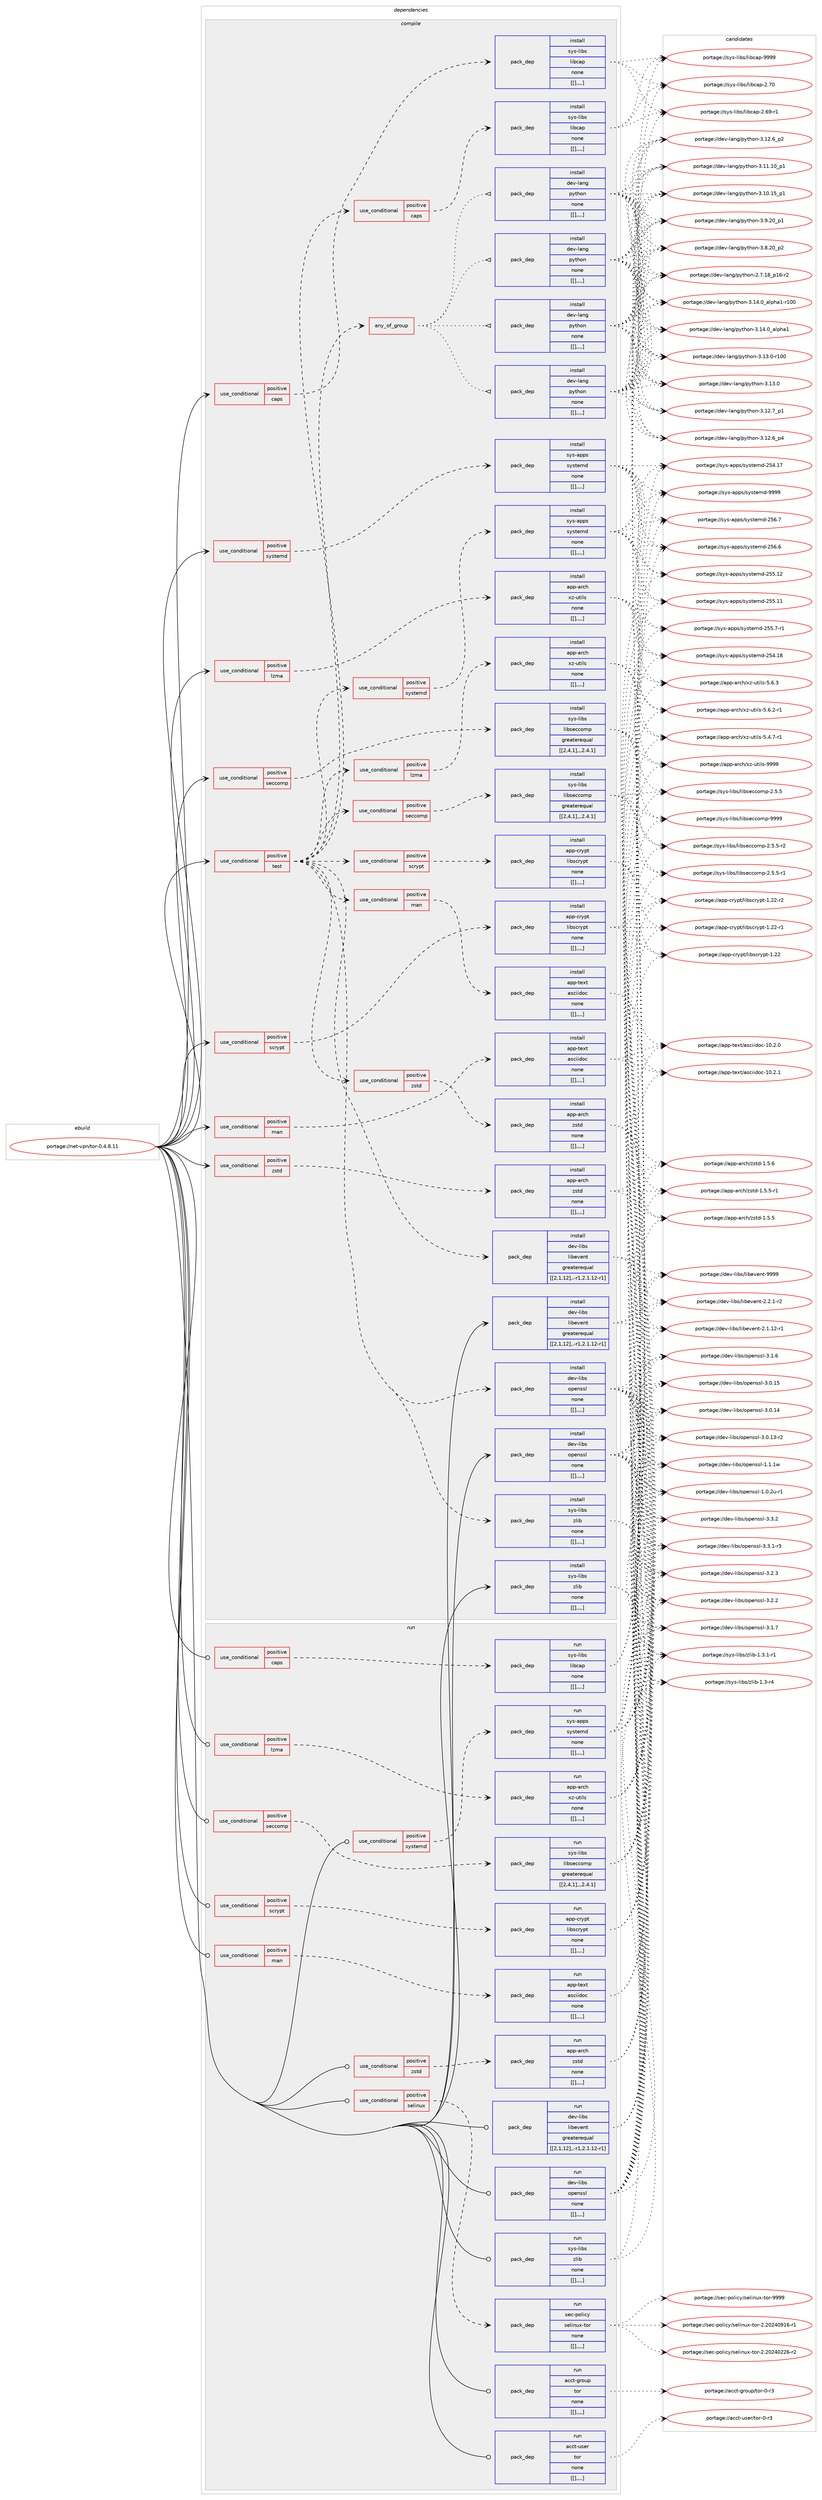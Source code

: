 digraph prolog {

# *************
# Graph options
# *************

newrank=true;
concentrate=true;
compound=true;
graph [rankdir=LR,fontname=Helvetica,fontsize=10,ranksep=1.5];#, ranksep=2.5, nodesep=0.2];
edge  [arrowhead=vee];
node  [fontname=Helvetica,fontsize=10];

# **********
# The ebuild
# **********

subgraph cluster_leftcol {
color=gray;
label=<<i>ebuild</i>>;
id [label="portage://net-vpn/tor-0.4.8.11", color=red, width=4, href="../net-vpn/tor-0.4.8.11.svg"];
}

# ****************
# The dependencies
# ****************

subgraph cluster_midcol {
color=gray;
label=<<i>dependencies</i>>;
subgraph cluster_compile {
fillcolor="#eeeeee";
style=filled;
label=<<i>compile</i>>;
subgraph cond108622 {
dependency409938 [label=<<TABLE BORDER="0" CELLBORDER="1" CELLSPACING="0" CELLPADDING="4"><TR><TD ROWSPAN="3" CELLPADDING="10">use_conditional</TD></TR><TR><TD>positive</TD></TR><TR><TD>caps</TD></TR></TABLE>>, shape=none, color=red];
subgraph pack298256 {
dependency410026 [label=<<TABLE BORDER="0" CELLBORDER="1" CELLSPACING="0" CELLPADDING="4" WIDTH="220"><TR><TD ROWSPAN="6" CELLPADDING="30">pack_dep</TD></TR><TR><TD WIDTH="110">install</TD></TR><TR><TD>sys-libs</TD></TR><TR><TD>libcap</TD></TR><TR><TD>none</TD></TR><TR><TD>[[],,,,]</TD></TR></TABLE>>, shape=none, color=blue];
}
dependency409938:e -> dependency410026:w [weight=20,style="dashed",arrowhead="vee"];
}
id:e -> dependency409938:w [weight=20,style="solid",arrowhead="vee"];
subgraph cond108678 {
dependency410047 [label=<<TABLE BORDER="0" CELLBORDER="1" CELLSPACING="0" CELLPADDING="4"><TR><TD ROWSPAN="3" CELLPADDING="10">use_conditional</TD></TR><TR><TD>positive</TD></TR><TR><TD>lzma</TD></TR></TABLE>>, shape=none, color=red];
subgraph pack298317 {
dependency410116 [label=<<TABLE BORDER="0" CELLBORDER="1" CELLSPACING="0" CELLPADDING="4" WIDTH="220"><TR><TD ROWSPAN="6" CELLPADDING="30">pack_dep</TD></TR><TR><TD WIDTH="110">install</TD></TR><TR><TD>app-arch</TD></TR><TR><TD>xz-utils</TD></TR><TR><TD>none</TD></TR><TR><TD>[[],,,,]</TD></TR></TABLE>>, shape=none, color=blue];
}
dependency410047:e -> dependency410116:w [weight=20,style="dashed",arrowhead="vee"];
}
id:e -> dependency410047:w [weight=20,style="solid",arrowhead="vee"];
subgraph cond108709 {
dependency410125 [label=<<TABLE BORDER="0" CELLBORDER="1" CELLSPACING="0" CELLPADDING="4"><TR><TD ROWSPAN="3" CELLPADDING="10">use_conditional</TD></TR><TR><TD>positive</TD></TR><TR><TD>man</TD></TR></TABLE>>, shape=none, color=red];
subgraph pack298352 {
dependency410143 [label=<<TABLE BORDER="0" CELLBORDER="1" CELLSPACING="0" CELLPADDING="4" WIDTH="220"><TR><TD ROWSPAN="6" CELLPADDING="30">pack_dep</TD></TR><TR><TD WIDTH="110">install</TD></TR><TR><TD>app-text</TD></TR><TR><TD>asciidoc</TD></TR><TR><TD>none</TD></TR><TR><TD>[[],,,,]</TD></TR></TABLE>>, shape=none, color=blue];
}
dependency410125:e -> dependency410143:w [weight=20,style="dashed",arrowhead="vee"];
}
id:e -> dependency410125:w [weight=20,style="solid",arrowhead="vee"];
subgraph cond108736 {
dependency410275 [label=<<TABLE BORDER="0" CELLBORDER="1" CELLSPACING="0" CELLPADDING="4"><TR><TD ROWSPAN="3" CELLPADDING="10">use_conditional</TD></TR><TR><TD>positive</TD></TR><TR><TD>scrypt</TD></TR></TABLE>>, shape=none, color=red];
subgraph pack298444 {
dependency410299 [label=<<TABLE BORDER="0" CELLBORDER="1" CELLSPACING="0" CELLPADDING="4" WIDTH="220"><TR><TD ROWSPAN="6" CELLPADDING="30">pack_dep</TD></TR><TR><TD WIDTH="110">install</TD></TR><TR><TD>app-crypt</TD></TR><TR><TD>libscrypt</TD></TR><TR><TD>none</TD></TR><TR><TD>[[],,,,]</TD></TR></TABLE>>, shape=none, color=blue];
}
dependency410275:e -> dependency410299:w [weight=20,style="dashed",arrowhead="vee"];
}
id:e -> dependency410275:w [weight=20,style="solid",arrowhead="vee"];
subgraph cond108774 {
dependency410327 [label=<<TABLE BORDER="0" CELLBORDER="1" CELLSPACING="0" CELLPADDING="4"><TR><TD ROWSPAN="3" CELLPADDING="10">use_conditional</TD></TR><TR><TD>positive</TD></TR><TR><TD>seccomp</TD></TR></TABLE>>, shape=none, color=red];
subgraph pack298493 {
dependency410412 [label=<<TABLE BORDER="0" CELLBORDER="1" CELLSPACING="0" CELLPADDING="4" WIDTH="220"><TR><TD ROWSPAN="6" CELLPADDING="30">pack_dep</TD></TR><TR><TD WIDTH="110">install</TD></TR><TR><TD>sys-libs</TD></TR><TR><TD>libseccomp</TD></TR><TR><TD>greaterequal</TD></TR><TR><TD>[[2,4,1],,,2.4.1]</TD></TR></TABLE>>, shape=none, color=blue];
}
dependency410327:e -> dependency410412:w [weight=20,style="dashed",arrowhead="vee"];
}
id:e -> dependency410327:w [weight=20,style="solid",arrowhead="vee"];
subgraph cond108818 {
dependency410436 [label=<<TABLE BORDER="0" CELLBORDER="1" CELLSPACING="0" CELLPADDING="4"><TR><TD ROWSPAN="3" CELLPADDING="10">use_conditional</TD></TR><TR><TD>positive</TD></TR><TR><TD>systemd</TD></TR></TABLE>>, shape=none, color=red];
subgraph pack298555 {
dependency410472 [label=<<TABLE BORDER="0" CELLBORDER="1" CELLSPACING="0" CELLPADDING="4" WIDTH="220"><TR><TD ROWSPAN="6" CELLPADDING="30">pack_dep</TD></TR><TR><TD WIDTH="110">install</TD></TR><TR><TD>sys-apps</TD></TR><TR><TD>systemd</TD></TR><TR><TD>none</TD></TR><TR><TD>[[],,,,]</TD></TR></TABLE>>, shape=none, color=blue];
}
dependency410436:e -> dependency410472:w [weight=20,style="dashed",arrowhead="vee"];
}
id:e -> dependency410436:w [weight=20,style="solid",arrowhead="vee"];
subgraph cond108861 {
dependency410586 [label=<<TABLE BORDER="0" CELLBORDER="1" CELLSPACING="0" CELLPADDING="4"><TR><TD ROWSPAN="3" CELLPADDING="10">use_conditional</TD></TR><TR><TD>positive</TD></TR><TR><TD>test</TD></TR></TABLE>>, shape=none, color=red];
subgraph pack298693 {
dependency410679 [label=<<TABLE BORDER="0" CELLBORDER="1" CELLSPACING="0" CELLPADDING="4" WIDTH="220"><TR><TD ROWSPAN="6" CELLPADDING="30">pack_dep</TD></TR><TR><TD WIDTH="110">install</TD></TR><TR><TD>dev-libs</TD></TR><TR><TD>libevent</TD></TR><TR><TD>greaterequal</TD></TR><TR><TD>[[2,1,12],,-r1,2.1.12-r1]</TD></TR></TABLE>>, shape=none, color=blue];
}
dependency410586:e -> dependency410679:w [weight=20,style="dashed",arrowhead="vee"];
subgraph pack298718 {
dependency410704 [label=<<TABLE BORDER="0" CELLBORDER="1" CELLSPACING="0" CELLPADDING="4" WIDTH="220"><TR><TD ROWSPAN="6" CELLPADDING="30">pack_dep</TD></TR><TR><TD WIDTH="110">install</TD></TR><TR><TD>dev-libs</TD></TR><TR><TD>openssl</TD></TR><TR><TD>none</TD></TR><TR><TD>[[],,,,]</TD></TR></TABLE>>, shape=none, color=blue];
}
dependency410586:e -> dependency410704:w [weight=20,style="dashed",arrowhead="vee"];
subgraph pack298734 {
dependency410739 [label=<<TABLE BORDER="0" CELLBORDER="1" CELLSPACING="0" CELLPADDING="4" WIDTH="220"><TR><TD ROWSPAN="6" CELLPADDING="30">pack_dep</TD></TR><TR><TD WIDTH="110">install</TD></TR><TR><TD>sys-libs</TD></TR><TR><TD>zlib</TD></TR><TR><TD>none</TD></TR><TR><TD>[[],,,,]</TD></TR></TABLE>>, shape=none, color=blue];
}
dependency410586:e -> dependency410739:w [weight=20,style="dashed",arrowhead="vee"];
subgraph cond108926 {
dependency410741 [label=<<TABLE BORDER="0" CELLBORDER="1" CELLSPACING="0" CELLPADDING="4"><TR><TD ROWSPAN="3" CELLPADDING="10">use_conditional</TD></TR><TR><TD>positive</TD></TR><TR><TD>caps</TD></TR></TABLE>>, shape=none, color=red];
subgraph pack298774 {
dependency410783 [label=<<TABLE BORDER="0" CELLBORDER="1" CELLSPACING="0" CELLPADDING="4" WIDTH="220"><TR><TD ROWSPAN="6" CELLPADDING="30">pack_dep</TD></TR><TR><TD WIDTH="110">install</TD></TR><TR><TD>sys-libs</TD></TR><TR><TD>libcap</TD></TR><TR><TD>none</TD></TR><TR><TD>[[],,,,]</TD></TR></TABLE>>, shape=none, color=blue];
}
dependency410741:e -> dependency410783:w [weight=20,style="dashed",arrowhead="vee"];
}
dependency410586:e -> dependency410741:w [weight=20,style="dashed",arrowhead="vee"];
subgraph cond108948 {
dependency410820 [label=<<TABLE BORDER="0" CELLBORDER="1" CELLSPACING="0" CELLPADDING="4"><TR><TD ROWSPAN="3" CELLPADDING="10">use_conditional</TD></TR><TR><TD>positive</TD></TR><TR><TD>man</TD></TR></TABLE>>, shape=none, color=red];
subgraph pack298804 {
dependency410837 [label=<<TABLE BORDER="0" CELLBORDER="1" CELLSPACING="0" CELLPADDING="4" WIDTH="220"><TR><TD ROWSPAN="6" CELLPADDING="30">pack_dep</TD></TR><TR><TD WIDTH="110">install</TD></TR><TR><TD>app-text</TD></TR><TR><TD>asciidoc</TD></TR><TR><TD>none</TD></TR><TR><TD>[[],,,,]</TD></TR></TABLE>>, shape=none, color=blue];
}
dependency410820:e -> dependency410837:w [weight=20,style="dashed",arrowhead="vee"];
}
dependency410586:e -> dependency410820:w [weight=20,style="dashed",arrowhead="vee"];
subgraph cond108971 {
dependency410901 [label=<<TABLE BORDER="0" CELLBORDER="1" CELLSPACING="0" CELLPADDING="4"><TR><TD ROWSPAN="3" CELLPADDING="10">use_conditional</TD></TR><TR><TD>positive</TD></TR><TR><TD>lzma</TD></TR></TABLE>>, shape=none, color=red];
subgraph pack298879 {
dependency410935 [label=<<TABLE BORDER="0" CELLBORDER="1" CELLSPACING="0" CELLPADDING="4" WIDTH="220"><TR><TD ROWSPAN="6" CELLPADDING="30">pack_dep</TD></TR><TR><TD WIDTH="110">install</TD></TR><TR><TD>app-arch</TD></TR><TR><TD>xz-utils</TD></TR><TR><TD>none</TD></TR><TR><TD>[[],,,,]</TD></TR></TABLE>>, shape=none, color=blue];
}
dependency410901:e -> dependency410935:w [weight=20,style="dashed",arrowhead="vee"];
}
dependency410586:e -> dependency410901:w [weight=20,style="dashed",arrowhead="vee"];
subgraph cond108985 {
dependency410958 [label=<<TABLE BORDER="0" CELLBORDER="1" CELLSPACING="0" CELLPADDING="4"><TR><TD ROWSPAN="3" CELLPADDING="10">use_conditional</TD></TR><TR><TD>positive</TD></TR><TR><TD>scrypt</TD></TR></TABLE>>, shape=none, color=red];
subgraph pack298914 {
dependency411020 [label=<<TABLE BORDER="0" CELLBORDER="1" CELLSPACING="0" CELLPADDING="4" WIDTH="220"><TR><TD ROWSPAN="6" CELLPADDING="30">pack_dep</TD></TR><TR><TD WIDTH="110">install</TD></TR><TR><TD>app-crypt</TD></TR><TR><TD>libscrypt</TD></TR><TR><TD>none</TD></TR><TR><TD>[[],,,,]</TD></TR></TABLE>>, shape=none, color=blue];
}
dependency410958:e -> dependency411020:w [weight=20,style="dashed",arrowhead="vee"];
}
dependency410586:e -> dependency410958:w [weight=20,style="dashed",arrowhead="vee"];
subgraph cond109014 {
dependency411085 [label=<<TABLE BORDER="0" CELLBORDER="1" CELLSPACING="0" CELLPADDING="4"><TR><TD ROWSPAN="3" CELLPADDING="10">use_conditional</TD></TR><TR><TD>positive</TD></TR><TR><TD>seccomp</TD></TR></TABLE>>, shape=none, color=red];
subgraph pack298986 {
dependency411128 [label=<<TABLE BORDER="0" CELLBORDER="1" CELLSPACING="0" CELLPADDING="4" WIDTH="220"><TR><TD ROWSPAN="6" CELLPADDING="30">pack_dep</TD></TR><TR><TD WIDTH="110">install</TD></TR><TR><TD>sys-libs</TD></TR><TR><TD>libseccomp</TD></TR><TR><TD>greaterequal</TD></TR><TR><TD>[[2,4,1],,,2.4.1]</TD></TR></TABLE>>, shape=none, color=blue];
}
dependency411085:e -> dependency411128:w [weight=20,style="dashed",arrowhead="vee"];
}
dependency410586:e -> dependency411085:w [weight=20,style="dashed",arrowhead="vee"];
subgraph cond109041 {
dependency411148 [label=<<TABLE BORDER="0" CELLBORDER="1" CELLSPACING="0" CELLPADDING="4"><TR><TD ROWSPAN="3" CELLPADDING="10">use_conditional</TD></TR><TR><TD>positive</TD></TR><TR><TD>systemd</TD></TR></TABLE>>, shape=none, color=red];
subgraph pack299065 {
dependency411256 [label=<<TABLE BORDER="0" CELLBORDER="1" CELLSPACING="0" CELLPADDING="4" WIDTH="220"><TR><TD ROWSPAN="6" CELLPADDING="30">pack_dep</TD></TR><TR><TD WIDTH="110">install</TD></TR><TR><TD>sys-apps</TD></TR><TR><TD>systemd</TD></TR><TR><TD>none</TD></TR><TR><TD>[[],,,,]</TD></TR></TABLE>>, shape=none, color=blue];
}
dependency411148:e -> dependency411256:w [weight=20,style="dashed",arrowhead="vee"];
}
dependency410586:e -> dependency411148:w [weight=20,style="dashed",arrowhead="vee"];
subgraph cond109095 {
dependency411273 [label=<<TABLE BORDER="0" CELLBORDER="1" CELLSPACING="0" CELLPADDING="4"><TR><TD ROWSPAN="3" CELLPADDING="10">use_conditional</TD></TR><TR><TD>positive</TD></TR><TR><TD>zstd</TD></TR></TABLE>>, shape=none, color=red];
subgraph pack299121 {
dependency411323 [label=<<TABLE BORDER="0" CELLBORDER="1" CELLSPACING="0" CELLPADDING="4" WIDTH="220"><TR><TD ROWSPAN="6" CELLPADDING="30">pack_dep</TD></TR><TR><TD WIDTH="110">install</TD></TR><TR><TD>app-arch</TD></TR><TR><TD>zstd</TD></TR><TR><TD>none</TD></TR><TR><TD>[[],,,,]</TD></TR></TABLE>>, shape=none, color=blue];
}
dependency411273:e -> dependency411323:w [weight=20,style="dashed",arrowhead="vee"];
}
dependency410586:e -> dependency411273:w [weight=20,style="dashed",arrowhead="vee"];
subgraph any2891 {
dependency411345 [label=<<TABLE BORDER="0" CELLBORDER="1" CELLSPACING="0" CELLPADDING="4"><TR><TD CELLPADDING="10">any_of_group</TD></TR></TABLE>>, shape=none, color=red];subgraph pack299178 {
dependency411371 [label=<<TABLE BORDER="0" CELLBORDER="1" CELLSPACING="0" CELLPADDING="4" WIDTH="220"><TR><TD ROWSPAN="6" CELLPADDING="30">pack_dep</TD></TR><TR><TD WIDTH="110">install</TD></TR><TR><TD>dev-lang</TD></TR><TR><TD>python</TD></TR><TR><TD>none</TD></TR><TR><TD>[[],,,,]</TD></TR></TABLE>>, shape=none, color=blue];
}
dependency411345:e -> dependency411371:w [weight=20,style="dotted",arrowhead="oinv"];
subgraph pack299194 {
dependency411391 [label=<<TABLE BORDER="0" CELLBORDER="1" CELLSPACING="0" CELLPADDING="4" WIDTH="220"><TR><TD ROWSPAN="6" CELLPADDING="30">pack_dep</TD></TR><TR><TD WIDTH="110">install</TD></TR><TR><TD>dev-lang</TD></TR><TR><TD>python</TD></TR><TR><TD>none</TD></TR><TR><TD>[[],,,,]</TD></TR></TABLE>>, shape=none, color=blue];
}
dependency411345:e -> dependency411391:w [weight=20,style="dotted",arrowhead="oinv"];
subgraph pack299196 {
dependency411395 [label=<<TABLE BORDER="0" CELLBORDER="1" CELLSPACING="0" CELLPADDING="4" WIDTH="220"><TR><TD ROWSPAN="6" CELLPADDING="30">pack_dep</TD></TR><TR><TD WIDTH="110">install</TD></TR><TR><TD>dev-lang</TD></TR><TR><TD>python</TD></TR><TR><TD>none</TD></TR><TR><TD>[[],,,,]</TD></TR></TABLE>>, shape=none, color=blue];
}
dependency411345:e -> dependency411395:w [weight=20,style="dotted",arrowhead="oinv"];
subgraph pack299199 {
dependency411400 [label=<<TABLE BORDER="0" CELLBORDER="1" CELLSPACING="0" CELLPADDING="4" WIDTH="220"><TR><TD ROWSPAN="6" CELLPADDING="30">pack_dep</TD></TR><TR><TD WIDTH="110">install</TD></TR><TR><TD>dev-lang</TD></TR><TR><TD>python</TD></TR><TR><TD>none</TD></TR><TR><TD>[[],,,,]</TD></TR></TABLE>>, shape=none, color=blue];
}
dependency411345:e -> dependency411400:w [weight=20,style="dotted",arrowhead="oinv"];
}
dependency410586:e -> dependency411345:w [weight=20,style="dashed",arrowhead="vee"];
}
id:e -> dependency410586:w [weight=20,style="solid",arrowhead="vee"];
subgraph cond109134 {
dependency411472 [label=<<TABLE BORDER="0" CELLBORDER="1" CELLSPACING="0" CELLPADDING="4"><TR><TD ROWSPAN="3" CELLPADDING="10">use_conditional</TD></TR><TR><TD>positive</TD></TR><TR><TD>zstd</TD></TR></TABLE>>, shape=none, color=red];
subgraph pack299246 {
dependency411475 [label=<<TABLE BORDER="0" CELLBORDER="1" CELLSPACING="0" CELLPADDING="4" WIDTH="220"><TR><TD ROWSPAN="6" CELLPADDING="30">pack_dep</TD></TR><TR><TD WIDTH="110">install</TD></TR><TR><TD>app-arch</TD></TR><TR><TD>zstd</TD></TR><TR><TD>none</TD></TR><TR><TD>[[],,,,]</TD></TR></TABLE>>, shape=none, color=blue];
}
dependency411472:e -> dependency411475:w [weight=20,style="dashed",arrowhead="vee"];
}
id:e -> dependency411472:w [weight=20,style="solid",arrowhead="vee"];
subgraph pack299248 {
dependency411494 [label=<<TABLE BORDER="0" CELLBORDER="1" CELLSPACING="0" CELLPADDING="4" WIDTH="220"><TR><TD ROWSPAN="6" CELLPADDING="30">pack_dep</TD></TR><TR><TD WIDTH="110">install</TD></TR><TR><TD>dev-libs</TD></TR><TR><TD>libevent</TD></TR><TR><TD>greaterequal</TD></TR><TR><TD>[[2,1,12],,-r1,2.1.12-r1]</TD></TR></TABLE>>, shape=none, color=blue];
}
id:e -> dependency411494:w [weight=20,style="solid",arrowhead="vee"];
subgraph pack299270 {
dependency411516 [label=<<TABLE BORDER="0" CELLBORDER="1" CELLSPACING="0" CELLPADDING="4" WIDTH="220"><TR><TD ROWSPAN="6" CELLPADDING="30">pack_dep</TD></TR><TR><TD WIDTH="110">install</TD></TR><TR><TD>dev-libs</TD></TR><TR><TD>openssl</TD></TR><TR><TD>none</TD></TR><TR><TD>[[],,,,]</TD></TR></TABLE>>, shape=none, color=blue];
}
id:e -> dependency411516:w [weight=20,style="solid",arrowhead="vee"];
subgraph pack299301 {
dependency411599 [label=<<TABLE BORDER="0" CELLBORDER="1" CELLSPACING="0" CELLPADDING="4" WIDTH="220"><TR><TD ROWSPAN="6" CELLPADDING="30">pack_dep</TD></TR><TR><TD WIDTH="110">install</TD></TR><TR><TD>sys-libs</TD></TR><TR><TD>zlib</TD></TR><TR><TD>none</TD></TR><TR><TD>[[],,,,]</TD></TR></TABLE>>, shape=none, color=blue];
}
id:e -> dependency411599:w [weight=20,style="solid",arrowhead="vee"];
}
subgraph cluster_compileandrun {
fillcolor="#eeeeee";
style=filled;
label=<<i>compile and run</i>>;
}
subgraph cluster_run {
fillcolor="#eeeeee";
style=filled;
label=<<i>run</i>>;
subgraph cond109208 {
dependency411653 [label=<<TABLE BORDER="0" CELLBORDER="1" CELLSPACING="0" CELLPADDING="4"><TR><TD ROWSPAN="3" CELLPADDING="10">use_conditional</TD></TR><TR><TD>positive</TD></TR><TR><TD>caps</TD></TR></TABLE>>, shape=none, color=red];
subgraph pack299367 {
dependency411675 [label=<<TABLE BORDER="0" CELLBORDER="1" CELLSPACING="0" CELLPADDING="4" WIDTH="220"><TR><TD ROWSPAN="6" CELLPADDING="30">pack_dep</TD></TR><TR><TD WIDTH="110">run</TD></TR><TR><TD>sys-libs</TD></TR><TR><TD>libcap</TD></TR><TR><TD>none</TD></TR><TR><TD>[[],,,,]</TD></TR></TABLE>>, shape=none, color=blue];
}
dependency411653:e -> dependency411675:w [weight=20,style="dashed",arrowhead="vee"];
}
id:e -> dependency411653:w [weight=20,style="solid",arrowhead="odot"];
subgraph cond109216 {
dependency411679 [label=<<TABLE BORDER="0" CELLBORDER="1" CELLSPACING="0" CELLPADDING="4"><TR><TD ROWSPAN="3" CELLPADDING="10">use_conditional</TD></TR><TR><TD>positive</TD></TR><TR><TD>lzma</TD></TR></TABLE>>, shape=none, color=red];
subgraph pack299381 {
dependency411713 [label=<<TABLE BORDER="0" CELLBORDER="1" CELLSPACING="0" CELLPADDING="4" WIDTH="220"><TR><TD ROWSPAN="6" CELLPADDING="30">pack_dep</TD></TR><TR><TD WIDTH="110">run</TD></TR><TR><TD>app-arch</TD></TR><TR><TD>xz-utils</TD></TR><TR><TD>none</TD></TR><TR><TD>[[],,,,]</TD></TR></TABLE>>, shape=none, color=blue];
}
dependency411679:e -> dependency411713:w [weight=20,style="dashed",arrowhead="vee"];
}
id:e -> dependency411679:w [weight=20,style="solid",arrowhead="odot"];
subgraph cond109226 {
dependency411719 [label=<<TABLE BORDER="0" CELLBORDER="1" CELLSPACING="0" CELLPADDING="4"><TR><TD ROWSPAN="3" CELLPADDING="10">use_conditional</TD></TR><TR><TD>positive</TD></TR><TR><TD>man</TD></TR></TABLE>>, shape=none, color=red];
subgraph pack299406 {
dependency411722 [label=<<TABLE BORDER="0" CELLBORDER="1" CELLSPACING="0" CELLPADDING="4" WIDTH="220"><TR><TD ROWSPAN="6" CELLPADDING="30">pack_dep</TD></TR><TR><TD WIDTH="110">run</TD></TR><TR><TD>app-text</TD></TR><TR><TD>asciidoc</TD></TR><TR><TD>none</TD></TR><TR><TD>[[],,,,]</TD></TR></TABLE>>, shape=none, color=blue];
}
dependency411719:e -> dependency411722:w [weight=20,style="dashed",arrowhead="vee"];
}
id:e -> dependency411719:w [weight=20,style="solid",arrowhead="odot"];
subgraph cond109239 {
dependency411763 [label=<<TABLE BORDER="0" CELLBORDER="1" CELLSPACING="0" CELLPADDING="4"><TR><TD ROWSPAN="3" CELLPADDING="10">use_conditional</TD></TR><TR><TD>positive</TD></TR><TR><TD>scrypt</TD></TR></TABLE>>, shape=none, color=red];
subgraph pack299454 {
dependency411791 [label=<<TABLE BORDER="0" CELLBORDER="1" CELLSPACING="0" CELLPADDING="4" WIDTH="220"><TR><TD ROWSPAN="6" CELLPADDING="30">pack_dep</TD></TR><TR><TD WIDTH="110">run</TD></TR><TR><TD>app-crypt</TD></TR><TR><TD>libscrypt</TD></TR><TR><TD>none</TD></TR><TR><TD>[[],,,,]</TD></TR></TABLE>>, shape=none, color=blue];
}
dependency411763:e -> dependency411791:w [weight=20,style="dashed",arrowhead="vee"];
}
id:e -> dependency411763:w [weight=20,style="solid",arrowhead="odot"];
subgraph cond109256 {
dependency411852 [label=<<TABLE BORDER="0" CELLBORDER="1" CELLSPACING="0" CELLPADDING="4"><TR><TD ROWSPAN="3" CELLPADDING="10">use_conditional</TD></TR><TR><TD>positive</TD></TR><TR><TD>seccomp</TD></TR></TABLE>>, shape=none, color=red];
subgraph pack299498 {
dependency411873 [label=<<TABLE BORDER="0" CELLBORDER="1" CELLSPACING="0" CELLPADDING="4" WIDTH="220"><TR><TD ROWSPAN="6" CELLPADDING="30">pack_dep</TD></TR><TR><TD WIDTH="110">run</TD></TR><TR><TD>sys-libs</TD></TR><TR><TD>libseccomp</TD></TR><TR><TD>greaterequal</TD></TR><TR><TD>[[2,4,1],,,2.4.1]</TD></TR></TABLE>>, shape=none, color=blue];
}
dependency411852:e -> dependency411873:w [weight=20,style="dashed",arrowhead="vee"];
}
id:e -> dependency411852:w [weight=20,style="solid",arrowhead="odot"];
subgraph cond109289 {
dependency411893 [label=<<TABLE BORDER="0" CELLBORDER="1" CELLSPACING="0" CELLPADDING="4"><TR><TD ROWSPAN="3" CELLPADDING="10">use_conditional</TD></TR><TR><TD>positive</TD></TR><TR><TD>selinux</TD></TR></TABLE>>, shape=none, color=red];
subgraph pack299563 {
dependency412027 [label=<<TABLE BORDER="0" CELLBORDER="1" CELLSPACING="0" CELLPADDING="4" WIDTH="220"><TR><TD ROWSPAN="6" CELLPADDING="30">pack_dep</TD></TR><TR><TD WIDTH="110">run</TD></TR><TR><TD>sec-policy</TD></TR><TR><TD>selinux-tor</TD></TR><TR><TD>none</TD></TR><TR><TD>[[],,,,]</TD></TR></TABLE>>, shape=none, color=blue];
}
dependency411893:e -> dependency412027:w [weight=20,style="dashed",arrowhead="vee"];
}
id:e -> dependency411893:w [weight=20,style="solid",arrowhead="odot"];
subgraph cond109342 {
dependency412068 [label=<<TABLE BORDER="0" CELLBORDER="1" CELLSPACING="0" CELLPADDING="4"><TR><TD ROWSPAN="3" CELLPADDING="10">use_conditional</TD></TR><TR><TD>positive</TD></TR><TR><TD>systemd</TD></TR></TABLE>>, shape=none, color=red];
subgraph pack299646 {
dependency412072 [label=<<TABLE BORDER="0" CELLBORDER="1" CELLSPACING="0" CELLPADDING="4" WIDTH="220"><TR><TD ROWSPAN="6" CELLPADDING="30">pack_dep</TD></TR><TR><TD WIDTH="110">run</TD></TR><TR><TD>sys-apps</TD></TR><TR><TD>systemd</TD></TR><TR><TD>none</TD></TR><TR><TD>[[],,,,]</TD></TR></TABLE>>, shape=none, color=blue];
}
dependency412068:e -> dependency412072:w [weight=20,style="dashed",arrowhead="vee"];
}
id:e -> dependency412068:w [weight=20,style="solid",arrowhead="odot"];
subgraph cond109352 {
dependency412092 [label=<<TABLE BORDER="0" CELLBORDER="1" CELLSPACING="0" CELLPADDING="4"><TR><TD ROWSPAN="3" CELLPADDING="10">use_conditional</TD></TR><TR><TD>positive</TD></TR><TR><TD>zstd</TD></TR></TABLE>>, shape=none, color=red];
subgraph pack299696 {
dependency412147 [label=<<TABLE BORDER="0" CELLBORDER="1" CELLSPACING="0" CELLPADDING="4" WIDTH="220"><TR><TD ROWSPAN="6" CELLPADDING="30">pack_dep</TD></TR><TR><TD WIDTH="110">run</TD></TR><TR><TD>app-arch</TD></TR><TR><TD>zstd</TD></TR><TR><TD>none</TD></TR><TR><TD>[[],,,,]</TD></TR></TABLE>>, shape=none, color=blue];
}
dependency412092:e -> dependency412147:w [weight=20,style="dashed",arrowhead="vee"];
}
id:e -> dependency412092:w [weight=20,style="solid",arrowhead="odot"];
subgraph pack299702 {
dependency412170 [label=<<TABLE BORDER="0" CELLBORDER="1" CELLSPACING="0" CELLPADDING="4" WIDTH="220"><TR><TD ROWSPAN="6" CELLPADDING="30">pack_dep</TD></TR><TR><TD WIDTH="110">run</TD></TR><TR><TD>acct-group</TD></TR><TR><TD>tor</TD></TR><TR><TD>none</TD></TR><TR><TD>[[],,,,]</TD></TR></TABLE>>, shape=none, color=blue];
}
id:e -> dependency412170:w [weight=20,style="solid",arrowhead="odot"];
subgraph pack299732 {
dependency412214 [label=<<TABLE BORDER="0" CELLBORDER="1" CELLSPACING="0" CELLPADDING="4" WIDTH="220"><TR><TD ROWSPAN="6" CELLPADDING="30">pack_dep</TD></TR><TR><TD WIDTH="110">run</TD></TR><TR><TD>acct-user</TD></TR><TR><TD>tor</TD></TR><TR><TD>none</TD></TR><TR><TD>[[],,,,]</TD></TR></TABLE>>, shape=none, color=blue];
}
id:e -> dependency412214:w [weight=20,style="solid",arrowhead="odot"];
subgraph pack299752 {
dependency412239 [label=<<TABLE BORDER="0" CELLBORDER="1" CELLSPACING="0" CELLPADDING="4" WIDTH="220"><TR><TD ROWSPAN="6" CELLPADDING="30">pack_dep</TD></TR><TR><TD WIDTH="110">run</TD></TR><TR><TD>dev-libs</TD></TR><TR><TD>libevent</TD></TR><TR><TD>greaterequal</TD></TR><TR><TD>[[2,1,12],,-r1,2.1.12-r1]</TD></TR></TABLE>>, shape=none, color=blue];
}
id:e -> dependency412239:w [weight=20,style="solid",arrowhead="odot"];
subgraph pack299788 {
dependency412300 [label=<<TABLE BORDER="0" CELLBORDER="1" CELLSPACING="0" CELLPADDING="4" WIDTH="220"><TR><TD ROWSPAN="6" CELLPADDING="30">pack_dep</TD></TR><TR><TD WIDTH="110">run</TD></TR><TR><TD>dev-libs</TD></TR><TR><TD>openssl</TD></TR><TR><TD>none</TD></TR><TR><TD>[[],,,,]</TD></TR></TABLE>>, shape=none, color=blue];
}
id:e -> dependency412300:w [weight=20,style="solid",arrowhead="odot"];
subgraph pack299805 {
dependency412313 [label=<<TABLE BORDER="0" CELLBORDER="1" CELLSPACING="0" CELLPADDING="4" WIDTH="220"><TR><TD ROWSPAN="6" CELLPADDING="30">pack_dep</TD></TR><TR><TD WIDTH="110">run</TD></TR><TR><TD>sys-libs</TD></TR><TR><TD>zlib</TD></TR><TR><TD>none</TD></TR><TR><TD>[[],,,,]</TD></TR></TABLE>>, shape=none, color=blue];
}
id:e -> dependency412313:w [weight=20,style="solid",arrowhead="odot"];
}
}

# **************
# The candidates
# **************

subgraph cluster_choices {
rank=same;
color=gray;
label=<<i>candidates</i>>;

subgraph choice299103 {
color=black;
nodesep=1;
choice1151211154510810598115471081059899971124557575757 [label="portage://sys-libs/libcap-9999", color=red, width=4,href="../sys-libs/libcap-9999.svg"];
choice1151211154510810598115471081059899971124550465548 [label="portage://sys-libs/libcap-2.70", color=red, width=4,href="../sys-libs/libcap-2.70.svg"];
choice11512111545108105981154710810598999711245504654574511449 [label="portage://sys-libs/libcap-2.69-r1", color=red, width=4,href="../sys-libs/libcap-2.69-r1.svg"];
dependency410026:e -> choice1151211154510810598115471081059899971124557575757:w [style=dotted,weight="100"];
dependency410026:e -> choice1151211154510810598115471081059899971124550465548:w [style=dotted,weight="100"];
dependency410026:e -> choice11512111545108105981154710810598999711245504654574511449:w [style=dotted,weight="100"];
}
subgraph choice299115 {
color=black;
nodesep=1;
choice9711211245971149910447120122451171161051081154557575757 [label="portage://app-arch/xz-utils-9999", color=red, width=4,href="../app-arch/xz-utils-9999.svg"];
choice971121124597114991044712012245117116105108115455346544651 [label="portage://app-arch/xz-utils-5.6.3", color=red, width=4,href="../app-arch/xz-utils-5.6.3.svg"];
choice9711211245971149910447120122451171161051081154553465446504511449 [label="portage://app-arch/xz-utils-5.6.2-r1", color=red, width=4,href="../app-arch/xz-utils-5.6.2-r1.svg"];
choice9711211245971149910447120122451171161051081154553465246554511449 [label="portage://app-arch/xz-utils-5.4.7-r1", color=red, width=4,href="../app-arch/xz-utils-5.4.7-r1.svg"];
dependency410116:e -> choice9711211245971149910447120122451171161051081154557575757:w [style=dotted,weight="100"];
dependency410116:e -> choice971121124597114991044712012245117116105108115455346544651:w [style=dotted,weight="100"];
dependency410116:e -> choice9711211245971149910447120122451171161051081154553465446504511449:w [style=dotted,weight="100"];
dependency410116:e -> choice9711211245971149910447120122451171161051081154553465246554511449:w [style=dotted,weight="100"];
}
subgraph choice299118 {
color=black;
nodesep=1;
choice97112112451161011201164797115991051051001119945494846504649 [label="portage://app-text/asciidoc-10.2.1", color=red, width=4,href="../app-text/asciidoc-10.2.1.svg"];
choice97112112451161011201164797115991051051001119945494846504648 [label="portage://app-text/asciidoc-10.2.0", color=red, width=4,href="../app-text/asciidoc-10.2.0.svg"];
dependency410143:e -> choice97112112451161011201164797115991051051001119945494846504649:w [style=dotted,weight="100"];
dependency410143:e -> choice97112112451161011201164797115991051051001119945494846504648:w [style=dotted,weight="100"];
}
subgraph choice299134 {
color=black;
nodesep=1;
choice97112112459911412111211647108105981159911412111211645494650504511450 [label="portage://app-crypt/libscrypt-1.22-r2", color=red, width=4,href="../app-crypt/libscrypt-1.22-r2.svg"];
choice97112112459911412111211647108105981159911412111211645494650504511449 [label="portage://app-crypt/libscrypt-1.22-r1", color=red, width=4,href="../app-crypt/libscrypt-1.22-r1.svg"];
choice9711211245991141211121164710810598115991141211121164549465050 [label="portage://app-crypt/libscrypt-1.22", color=red, width=4,href="../app-crypt/libscrypt-1.22.svg"];
dependency410299:e -> choice97112112459911412111211647108105981159911412111211645494650504511450:w [style=dotted,weight="100"];
dependency410299:e -> choice97112112459911412111211647108105981159911412111211645494650504511449:w [style=dotted,weight="100"];
dependency410299:e -> choice9711211245991141211121164710810598115991141211121164549465050:w [style=dotted,weight="100"];
}
subgraph choice299137 {
color=black;
nodesep=1;
choice1151211154510810598115471081059811510199991111091124557575757 [label="portage://sys-libs/libseccomp-9999", color=red, width=4,href="../sys-libs/libseccomp-9999.svg"];
choice1151211154510810598115471081059811510199991111091124550465346534511450 [label="portage://sys-libs/libseccomp-2.5.5-r2", color=red, width=4,href="../sys-libs/libseccomp-2.5.5-r2.svg"];
choice1151211154510810598115471081059811510199991111091124550465346534511449 [label="portage://sys-libs/libseccomp-2.5.5-r1", color=red, width=4,href="../sys-libs/libseccomp-2.5.5-r1.svg"];
choice115121115451081059811547108105981151019999111109112455046534653 [label="portage://sys-libs/libseccomp-2.5.5", color=red, width=4,href="../sys-libs/libseccomp-2.5.5.svg"];
dependency410412:e -> choice1151211154510810598115471081059811510199991111091124557575757:w [style=dotted,weight="100"];
dependency410412:e -> choice1151211154510810598115471081059811510199991111091124550465346534511450:w [style=dotted,weight="100"];
dependency410412:e -> choice1151211154510810598115471081059811510199991111091124550465346534511449:w [style=dotted,weight="100"];
dependency410412:e -> choice115121115451081059811547108105981151019999111109112455046534653:w [style=dotted,weight="100"];
}
subgraph choice299141 {
color=black;
nodesep=1;
choice1151211154597112112115471151211151161011091004557575757 [label="portage://sys-apps/systemd-9999", color=red, width=4,href="../sys-apps/systemd-9999.svg"];
choice115121115459711211211547115121115116101109100455053544655 [label="portage://sys-apps/systemd-256.7", color=red, width=4,href="../sys-apps/systemd-256.7.svg"];
choice115121115459711211211547115121115116101109100455053544654 [label="portage://sys-apps/systemd-256.6", color=red, width=4,href="../sys-apps/systemd-256.6.svg"];
choice11512111545971121121154711512111511610110910045505353464950 [label="portage://sys-apps/systemd-255.12", color=red, width=4,href="../sys-apps/systemd-255.12.svg"];
choice11512111545971121121154711512111511610110910045505353464949 [label="portage://sys-apps/systemd-255.11", color=red, width=4,href="../sys-apps/systemd-255.11.svg"];
choice1151211154597112112115471151211151161011091004550535346554511449 [label="portage://sys-apps/systemd-255.7-r1", color=red, width=4,href="../sys-apps/systemd-255.7-r1.svg"];
choice11512111545971121121154711512111511610110910045505352464956 [label="portage://sys-apps/systemd-254.18", color=red, width=4,href="../sys-apps/systemd-254.18.svg"];
choice11512111545971121121154711512111511610110910045505352464955 [label="portage://sys-apps/systemd-254.17", color=red, width=4,href="../sys-apps/systemd-254.17.svg"];
dependency410472:e -> choice1151211154597112112115471151211151161011091004557575757:w [style=dotted,weight="100"];
dependency410472:e -> choice115121115459711211211547115121115116101109100455053544655:w [style=dotted,weight="100"];
dependency410472:e -> choice115121115459711211211547115121115116101109100455053544654:w [style=dotted,weight="100"];
dependency410472:e -> choice11512111545971121121154711512111511610110910045505353464950:w [style=dotted,weight="100"];
dependency410472:e -> choice11512111545971121121154711512111511610110910045505353464949:w [style=dotted,weight="100"];
dependency410472:e -> choice1151211154597112112115471151211151161011091004550535346554511449:w [style=dotted,weight="100"];
dependency410472:e -> choice11512111545971121121154711512111511610110910045505352464956:w [style=dotted,weight="100"];
dependency410472:e -> choice11512111545971121121154711512111511610110910045505352464955:w [style=dotted,weight="100"];
}
subgraph choice299165 {
color=black;
nodesep=1;
choice100101118451081059811547108105981011181011101164557575757 [label="portage://dev-libs/libevent-9999", color=red, width=4,href="../dev-libs/libevent-9999.svg"];
choice100101118451081059811547108105981011181011101164550465046494511450 [label="portage://dev-libs/libevent-2.2.1-r2", color=red, width=4,href="../dev-libs/libevent-2.2.1-r2.svg"];
choice10010111845108105981154710810598101118101110116455046494649504511449 [label="portage://dev-libs/libevent-2.1.12-r1", color=red, width=4,href="../dev-libs/libevent-2.1.12-r1.svg"];
dependency410679:e -> choice100101118451081059811547108105981011181011101164557575757:w [style=dotted,weight="100"];
dependency410679:e -> choice100101118451081059811547108105981011181011101164550465046494511450:w [style=dotted,weight="100"];
dependency410679:e -> choice10010111845108105981154710810598101118101110116455046494649504511449:w [style=dotted,weight="100"];
}
subgraph choice299170 {
color=black;
nodesep=1;
choice100101118451081059811547111112101110115115108455146514650 [label="portage://dev-libs/openssl-3.3.2", color=red, width=4,href="../dev-libs/openssl-3.3.2.svg"];
choice1001011184510810598115471111121011101151151084551465146494511451 [label="portage://dev-libs/openssl-3.3.1-r3", color=red, width=4,href="../dev-libs/openssl-3.3.1-r3.svg"];
choice100101118451081059811547111112101110115115108455146504651 [label="portage://dev-libs/openssl-3.2.3", color=red, width=4,href="../dev-libs/openssl-3.2.3.svg"];
choice100101118451081059811547111112101110115115108455146504650 [label="portage://dev-libs/openssl-3.2.2", color=red, width=4,href="../dev-libs/openssl-3.2.2.svg"];
choice100101118451081059811547111112101110115115108455146494655 [label="portage://dev-libs/openssl-3.1.7", color=red, width=4,href="../dev-libs/openssl-3.1.7.svg"];
choice100101118451081059811547111112101110115115108455146494654 [label="portage://dev-libs/openssl-3.1.6", color=red, width=4,href="../dev-libs/openssl-3.1.6.svg"];
choice10010111845108105981154711111210111011511510845514648464953 [label="portage://dev-libs/openssl-3.0.15", color=red, width=4,href="../dev-libs/openssl-3.0.15.svg"];
choice10010111845108105981154711111210111011511510845514648464952 [label="portage://dev-libs/openssl-3.0.14", color=red, width=4,href="../dev-libs/openssl-3.0.14.svg"];
choice100101118451081059811547111112101110115115108455146484649514511450 [label="portage://dev-libs/openssl-3.0.13-r2", color=red, width=4,href="../dev-libs/openssl-3.0.13-r2.svg"];
choice100101118451081059811547111112101110115115108454946494649119 [label="portage://dev-libs/openssl-1.1.1w", color=red, width=4,href="../dev-libs/openssl-1.1.1w.svg"];
choice1001011184510810598115471111121011101151151084549464846501174511449 [label="portage://dev-libs/openssl-1.0.2u-r1", color=red, width=4,href="../dev-libs/openssl-1.0.2u-r1.svg"];
dependency410704:e -> choice100101118451081059811547111112101110115115108455146514650:w [style=dotted,weight="100"];
dependency410704:e -> choice1001011184510810598115471111121011101151151084551465146494511451:w [style=dotted,weight="100"];
dependency410704:e -> choice100101118451081059811547111112101110115115108455146504651:w [style=dotted,weight="100"];
dependency410704:e -> choice100101118451081059811547111112101110115115108455146504650:w [style=dotted,weight="100"];
dependency410704:e -> choice100101118451081059811547111112101110115115108455146494655:w [style=dotted,weight="100"];
dependency410704:e -> choice100101118451081059811547111112101110115115108455146494654:w [style=dotted,weight="100"];
dependency410704:e -> choice10010111845108105981154711111210111011511510845514648464953:w [style=dotted,weight="100"];
dependency410704:e -> choice10010111845108105981154711111210111011511510845514648464952:w [style=dotted,weight="100"];
dependency410704:e -> choice100101118451081059811547111112101110115115108455146484649514511450:w [style=dotted,weight="100"];
dependency410704:e -> choice100101118451081059811547111112101110115115108454946494649119:w [style=dotted,weight="100"];
dependency410704:e -> choice1001011184510810598115471111121011101151151084549464846501174511449:w [style=dotted,weight="100"];
}
subgraph choice299198 {
color=black;
nodesep=1;
choice115121115451081059811547122108105984549465146494511449 [label="portage://sys-libs/zlib-1.3.1-r1", color=red, width=4,href="../sys-libs/zlib-1.3.1-r1.svg"];
choice11512111545108105981154712210810598454946514511452 [label="portage://sys-libs/zlib-1.3-r4", color=red, width=4,href="../sys-libs/zlib-1.3-r4.svg"];
dependency410739:e -> choice115121115451081059811547122108105984549465146494511449:w [style=dotted,weight="100"];
dependency410739:e -> choice11512111545108105981154712210810598454946514511452:w [style=dotted,weight="100"];
}
subgraph choice299202 {
color=black;
nodesep=1;
choice1151211154510810598115471081059899971124557575757 [label="portage://sys-libs/libcap-9999", color=red, width=4,href="../sys-libs/libcap-9999.svg"];
choice1151211154510810598115471081059899971124550465548 [label="portage://sys-libs/libcap-2.70", color=red, width=4,href="../sys-libs/libcap-2.70.svg"];
choice11512111545108105981154710810598999711245504654574511449 [label="portage://sys-libs/libcap-2.69-r1", color=red, width=4,href="../sys-libs/libcap-2.69-r1.svg"];
dependency410783:e -> choice1151211154510810598115471081059899971124557575757:w [style=dotted,weight="100"];
dependency410783:e -> choice1151211154510810598115471081059899971124550465548:w [style=dotted,weight="100"];
dependency410783:e -> choice11512111545108105981154710810598999711245504654574511449:w [style=dotted,weight="100"];
}
subgraph choice299222 {
color=black;
nodesep=1;
choice97112112451161011201164797115991051051001119945494846504649 [label="portage://app-text/asciidoc-10.2.1", color=red, width=4,href="../app-text/asciidoc-10.2.1.svg"];
choice97112112451161011201164797115991051051001119945494846504648 [label="portage://app-text/asciidoc-10.2.0", color=red, width=4,href="../app-text/asciidoc-10.2.0.svg"];
dependency410837:e -> choice97112112451161011201164797115991051051001119945494846504649:w [style=dotted,weight="100"];
dependency410837:e -> choice97112112451161011201164797115991051051001119945494846504648:w [style=dotted,weight="100"];
}
subgraph choice299226 {
color=black;
nodesep=1;
choice9711211245971149910447120122451171161051081154557575757 [label="portage://app-arch/xz-utils-9999", color=red, width=4,href="../app-arch/xz-utils-9999.svg"];
choice971121124597114991044712012245117116105108115455346544651 [label="portage://app-arch/xz-utils-5.6.3", color=red, width=4,href="../app-arch/xz-utils-5.6.3.svg"];
choice9711211245971149910447120122451171161051081154553465446504511449 [label="portage://app-arch/xz-utils-5.6.2-r1", color=red, width=4,href="../app-arch/xz-utils-5.6.2-r1.svg"];
choice9711211245971149910447120122451171161051081154553465246554511449 [label="portage://app-arch/xz-utils-5.4.7-r1", color=red, width=4,href="../app-arch/xz-utils-5.4.7-r1.svg"];
dependency410935:e -> choice9711211245971149910447120122451171161051081154557575757:w [style=dotted,weight="100"];
dependency410935:e -> choice971121124597114991044712012245117116105108115455346544651:w [style=dotted,weight="100"];
dependency410935:e -> choice9711211245971149910447120122451171161051081154553465446504511449:w [style=dotted,weight="100"];
dependency410935:e -> choice9711211245971149910447120122451171161051081154553465246554511449:w [style=dotted,weight="100"];
}
subgraph choice299250 {
color=black;
nodesep=1;
choice97112112459911412111211647108105981159911412111211645494650504511450 [label="portage://app-crypt/libscrypt-1.22-r2", color=red, width=4,href="../app-crypt/libscrypt-1.22-r2.svg"];
choice97112112459911412111211647108105981159911412111211645494650504511449 [label="portage://app-crypt/libscrypt-1.22-r1", color=red, width=4,href="../app-crypt/libscrypt-1.22-r1.svg"];
choice9711211245991141211121164710810598115991141211121164549465050 [label="portage://app-crypt/libscrypt-1.22", color=red, width=4,href="../app-crypt/libscrypt-1.22.svg"];
dependency411020:e -> choice97112112459911412111211647108105981159911412111211645494650504511450:w [style=dotted,weight="100"];
dependency411020:e -> choice97112112459911412111211647108105981159911412111211645494650504511449:w [style=dotted,weight="100"];
dependency411020:e -> choice9711211245991141211121164710810598115991141211121164549465050:w [style=dotted,weight="100"];
}
subgraph choice299262 {
color=black;
nodesep=1;
choice1151211154510810598115471081059811510199991111091124557575757 [label="portage://sys-libs/libseccomp-9999", color=red, width=4,href="../sys-libs/libseccomp-9999.svg"];
choice1151211154510810598115471081059811510199991111091124550465346534511450 [label="portage://sys-libs/libseccomp-2.5.5-r2", color=red, width=4,href="../sys-libs/libseccomp-2.5.5-r2.svg"];
choice1151211154510810598115471081059811510199991111091124550465346534511449 [label="portage://sys-libs/libseccomp-2.5.5-r1", color=red, width=4,href="../sys-libs/libseccomp-2.5.5-r1.svg"];
choice115121115451081059811547108105981151019999111109112455046534653 [label="portage://sys-libs/libseccomp-2.5.5", color=red, width=4,href="../sys-libs/libseccomp-2.5.5.svg"];
dependency411128:e -> choice1151211154510810598115471081059811510199991111091124557575757:w [style=dotted,weight="100"];
dependency411128:e -> choice1151211154510810598115471081059811510199991111091124550465346534511450:w [style=dotted,weight="100"];
dependency411128:e -> choice1151211154510810598115471081059811510199991111091124550465346534511449:w [style=dotted,weight="100"];
dependency411128:e -> choice115121115451081059811547108105981151019999111109112455046534653:w [style=dotted,weight="100"];
}
subgraph choice299280 {
color=black;
nodesep=1;
choice1151211154597112112115471151211151161011091004557575757 [label="portage://sys-apps/systemd-9999", color=red, width=4,href="../sys-apps/systemd-9999.svg"];
choice115121115459711211211547115121115116101109100455053544655 [label="portage://sys-apps/systemd-256.7", color=red, width=4,href="../sys-apps/systemd-256.7.svg"];
choice115121115459711211211547115121115116101109100455053544654 [label="portage://sys-apps/systemd-256.6", color=red, width=4,href="../sys-apps/systemd-256.6.svg"];
choice11512111545971121121154711512111511610110910045505353464950 [label="portage://sys-apps/systemd-255.12", color=red, width=4,href="../sys-apps/systemd-255.12.svg"];
choice11512111545971121121154711512111511610110910045505353464949 [label="portage://sys-apps/systemd-255.11", color=red, width=4,href="../sys-apps/systemd-255.11.svg"];
choice1151211154597112112115471151211151161011091004550535346554511449 [label="portage://sys-apps/systemd-255.7-r1", color=red, width=4,href="../sys-apps/systemd-255.7-r1.svg"];
choice11512111545971121121154711512111511610110910045505352464956 [label="portage://sys-apps/systemd-254.18", color=red, width=4,href="../sys-apps/systemd-254.18.svg"];
choice11512111545971121121154711512111511610110910045505352464955 [label="portage://sys-apps/systemd-254.17", color=red, width=4,href="../sys-apps/systemd-254.17.svg"];
dependency411256:e -> choice1151211154597112112115471151211151161011091004557575757:w [style=dotted,weight="100"];
dependency411256:e -> choice115121115459711211211547115121115116101109100455053544655:w [style=dotted,weight="100"];
dependency411256:e -> choice115121115459711211211547115121115116101109100455053544654:w [style=dotted,weight="100"];
dependency411256:e -> choice11512111545971121121154711512111511610110910045505353464950:w [style=dotted,weight="100"];
dependency411256:e -> choice11512111545971121121154711512111511610110910045505353464949:w [style=dotted,weight="100"];
dependency411256:e -> choice1151211154597112112115471151211151161011091004550535346554511449:w [style=dotted,weight="100"];
dependency411256:e -> choice11512111545971121121154711512111511610110910045505352464956:w [style=dotted,weight="100"];
dependency411256:e -> choice11512111545971121121154711512111511610110910045505352464955:w [style=dotted,weight="100"];
}
subgraph choice299289 {
color=black;
nodesep=1;
choice9711211245971149910447122115116100454946534654 [label="portage://app-arch/zstd-1.5.6", color=red, width=4,href="../app-arch/zstd-1.5.6.svg"];
choice97112112459711499104471221151161004549465346534511449 [label="portage://app-arch/zstd-1.5.5-r1", color=red, width=4,href="../app-arch/zstd-1.5.5-r1.svg"];
choice9711211245971149910447122115116100454946534653 [label="portage://app-arch/zstd-1.5.5", color=red, width=4,href="../app-arch/zstd-1.5.5.svg"];
dependency411323:e -> choice9711211245971149910447122115116100454946534654:w [style=dotted,weight="100"];
dependency411323:e -> choice97112112459711499104471221151161004549465346534511449:w [style=dotted,weight="100"];
dependency411323:e -> choice9711211245971149910447122115116100454946534653:w [style=dotted,weight="100"];
}
subgraph choice299297 {
color=black;
nodesep=1;
choice100101118451089711010347112121116104111110455146495246489597108112104974945114494848 [label="portage://dev-lang/python-3.14.0_alpha1-r100", color=red, width=4,href="../dev-lang/python-3.14.0_alpha1-r100.svg"];
choice1001011184510897110103471121211161041111104551464952464895971081121049749 [label="portage://dev-lang/python-3.14.0_alpha1", color=red, width=4,href="../dev-lang/python-3.14.0_alpha1.svg"];
choice1001011184510897110103471121211161041111104551464951464845114494848 [label="portage://dev-lang/python-3.13.0-r100", color=red, width=4,href="../dev-lang/python-3.13.0-r100.svg"];
choice10010111845108971101034711212111610411111045514649514648 [label="portage://dev-lang/python-3.13.0", color=red, width=4,href="../dev-lang/python-3.13.0.svg"];
choice100101118451089711010347112121116104111110455146495046559511249 [label="portage://dev-lang/python-3.12.7_p1", color=red, width=4,href="../dev-lang/python-3.12.7_p1.svg"];
choice100101118451089711010347112121116104111110455146495046549511252 [label="portage://dev-lang/python-3.12.6_p4", color=red, width=4,href="../dev-lang/python-3.12.6_p4.svg"];
choice100101118451089711010347112121116104111110455146495046549511250 [label="portage://dev-lang/python-3.12.6_p2", color=red, width=4,href="../dev-lang/python-3.12.6_p2.svg"];
choice10010111845108971101034711212111610411111045514649494649489511249 [label="portage://dev-lang/python-3.11.10_p1", color=red, width=4,href="../dev-lang/python-3.11.10_p1.svg"];
choice10010111845108971101034711212111610411111045514649484649539511249 [label="portage://dev-lang/python-3.10.15_p1", color=red, width=4,href="../dev-lang/python-3.10.15_p1.svg"];
choice100101118451089711010347112121116104111110455146574650489511249 [label="portage://dev-lang/python-3.9.20_p1", color=red, width=4,href="../dev-lang/python-3.9.20_p1.svg"];
choice100101118451089711010347112121116104111110455146564650489511250 [label="portage://dev-lang/python-3.8.20_p2", color=red, width=4,href="../dev-lang/python-3.8.20_p2.svg"];
choice100101118451089711010347112121116104111110455046554649569511249544511450 [label="portage://dev-lang/python-2.7.18_p16-r2", color=red, width=4,href="../dev-lang/python-2.7.18_p16-r2.svg"];
dependency411371:e -> choice100101118451089711010347112121116104111110455146495246489597108112104974945114494848:w [style=dotted,weight="100"];
dependency411371:e -> choice1001011184510897110103471121211161041111104551464952464895971081121049749:w [style=dotted,weight="100"];
dependency411371:e -> choice1001011184510897110103471121211161041111104551464951464845114494848:w [style=dotted,weight="100"];
dependency411371:e -> choice10010111845108971101034711212111610411111045514649514648:w [style=dotted,weight="100"];
dependency411371:e -> choice100101118451089711010347112121116104111110455146495046559511249:w [style=dotted,weight="100"];
dependency411371:e -> choice100101118451089711010347112121116104111110455146495046549511252:w [style=dotted,weight="100"];
dependency411371:e -> choice100101118451089711010347112121116104111110455146495046549511250:w [style=dotted,weight="100"];
dependency411371:e -> choice10010111845108971101034711212111610411111045514649494649489511249:w [style=dotted,weight="100"];
dependency411371:e -> choice10010111845108971101034711212111610411111045514649484649539511249:w [style=dotted,weight="100"];
dependency411371:e -> choice100101118451089711010347112121116104111110455146574650489511249:w [style=dotted,weight="100"];
dependency411371:e -> choice100101118451089711010347112121116104111110455146564650489511250:w [style=dotted,weight="100"];
dependency411371:e -> choice100101118451089711010347112121116104111110455046554649569511249544511450:w [style=dotted,weight="100"];
}
subgraph choice299306 {
color=black;
nodesep=1;
choice100101118451089711010347112121116104111110455146495246489597108112104974945114494848 [label="portage://dev-lang/python-3.14.0_alpha1-r100", color=red, width=4,href="../dev-lang/python-3.14.0_alpha1-r100.svg"];
choice1001011184510897110103471121211161041111104551464952464895971081121049749 [label="portage://dev-lang/python-3.14.0_alpha1", color=red, width=4,href="../dev-lang/python-3.14.0_alpha1.svg"];
choice1001011184510897110103471121211161041111104551464951464845114494848 [label="portage://dev-lang/python-3.13.0-r100", color=red, width=4,href="../dev-lang/python-3.13.0-r100.svg"];
choice10010111845108971101034711212111610411111045514649514648 [label="portage://dev-lang/python-3.13.0", color=red, width=4,href="../dev-lang/python-3.13.0.svg"];
choice100101118451089711010347112121116104111110455146495046559511249 [label="portage://dev-lang/python-3.12.7_p1", color=red, width=4,href="../dev-lang/python-3.12.7_p1.svg"];
choice100101118451089711010347112121116104111110455146495046549511252 [label="portage://dev-lang/python-3.12.6_p4", color=red, width=4,href="../dev-lang/python-3.12.6_p4.svg"];
choice100101118451089711010347112121116104111110455146495046549511250 [label="portage://dev-lang/python-3.12.6_p2", color=red, width=4,href="../dev-lang/python-3.12.6_p2.svg"];
choice10010111845108971101034711212111610411111045514649494649489511249 [label="portage://dev-lang/python-3.11.10_p1", color=red, width=4,href="../dev-lang/python-3.11.10_p1.svg"];
choice10010111845108971101034711212111610411111045514649484649539511249 [label="portage://dev-lang/python-3.10.15_p1", color=red, width=4,href="../dev-lang/python-3.10.15_p1.svg"];
choice100101118451089711010347112121116104111110455146574650489511249 [label="portage://dev-lang/python-3.9.20_p1", color=red, width=4,href="../dev-lang/python-3.9.20_p1.svg"];
choice100101118451089711010347112121116104111110455146564650489511250 [label="portage://dev-lang/python-3.8.20_p2", color=red, width=4,href="../dev-lang/python-3.8.20_p2.svg"];
choice100101118451089711010347112121116104111110455046554649569511249544511450 [label="portage://dev-lang/python-2.7.18_p16-r2", color=red, width=4,href="../dev-lang/python-2.7.18_p16-r2.svg"];
dependency411391:e -> choice100101118451089711010347112121116104111110455146495246489597108112104974945114494848:w [style=dotted,weight="100"];
dependency411391:e -> choice1001011184510897110103471121211161041111104551464952464895971081121049749:w [style=dotted,weight="100"];
dependency411391:e -> choice1001011184510897110103471121211161041111104551464951464845114494848:w [style=dotted,weight="100"];
dependency411391:e -> choice10010111845108971101034711212111610411111045514649514648:w [style=dotted,weight="100"];
dependency411391:e -> choice100101118451089711010347112121116104111110455146495046559511249:w [style=dotted,weight="100"];
dependency411391:e -> choice100101118451089711010347112121116104111110455146495046549511252:w [style=dotted,weight="100"];
dependency411391:e -> choice100101118451089711010347112121116104111110455146495046549511250:w [style=dotted,weight="100"];
dependency411391:e -> choice10010111845108971101034711212111610411111045514649494649489511249:w [style=dotted,weight="100"];
dependency411391:e -> choice10010111845108971101034711212111610411111045514649484649539511249:w [style=dotted,weight="100"];
dependency411391:e -> choice100101118451089711010347112121116104111110455146574650489511249:w [style=dotted,weight="100"];
dependency411391:e -> choice100101118451089711010347112121116104111110455146564650489511250:w [style=dotted,weight="100"];
dependency411391:e -> choice100101118451089711010347112121116104111110455046554649569511249544511450:w [style=dotted,weight="100"];
}
subgraph choice299350 {
color=black;
nodesep=1;
choice100101118451089711010347112121116104111110455146495246489597108112104974945114494848 [label="portage://dev-lang/python-3.14.0_alpha1-r100", color=red, width=4,href="../dev-lang/python-3.14.0_alpha1-r100.svg"];
choice1001011184510897110103471121211161041111104551464952464895971081121049749 [label="portage://dev-lang/python-3.14.0_alpha1", color=red, width=4,href="../dev-lang/python-3.14.0_alpha1.svg"];
choice1001011184510897110103471121211161041111104551464951464845114494848 [label="portage://dev-lang/python-3.13.0-r100", color=red, width=4,href="../dev-lang/python-3.13.0-r100.svg"];
choice10010111845108971101034711212111610411111045514649514648 [label="portage://dev-lang/python-3.13.0", color=red, width=4,href="../dev-lang/python-3.13.0.svg"];
choice100101118451089711010347112121116104111110455146495046559511249 [label="portage://dev-lang/python-3.12.7_p1", color=red, width=4,href="../dev-lang/python-3.12.7_p1.svg"];
choice100101118451089711010347112121116104111110455146495046549511252 [label="portage://dev-lang/python-3.12.6_p4", color=red, width=4,href="../dev-lang/python-3.12.6_p4.svg"];
choice100101118451089711010347112121116104111110455146495046549511250 [label="portage://dev-lang/python-3.12.6_p2", color=red, width=4,href="../dev-lang/python-3.12.6_p2.svg"];
choice10010111845108971101034711212111610411111045514649494649489511249 [label="portage://dev-lang/python-3.11.10_p1", color=red, width=4,href="../dev-lang/python-3.11.10_p1.svg"];
choice10010111845108971101034711212111610411111045514649484649539511249 [label="portage://dev-lang/python-3.10.15_p1", color=red, width=4,href="../dev-lang/python-3.10.15_p1.svg"];
choice100101118451089711010347112121116104111110455146574650489511249 [label="portage://dev-lang/python-3.9.20_p1", color=red, width=4,href="../dev-lang/python-3.9.20_p1.svg"];
choice100101118451089711010347112121116104111110455146564650489511250 [label="portage://dev-lang/python-3.8.20_p2", color=red, width=4,href="../dev-lang/python-3.8.20_p2.svg"];
choice100101118451089711010347112121116104111110455046554649569511249544511450 [label="portage://dev-lang/python-2.7.18_p16-r2", color=red, width=4,href="../dev-lang/python-2.7.18_p16-r2.svg"];
dependency411395:e -> choice100101118451089711010347112121116104111110455146495246489597108112104974945114494848:w [style=dotted,weight="100"];
dependency411395:e -> choice1001011184510897110103471121211161041111104551464952464895971081121049749:w [style=dotted,weight="100"];
dependency411395:e -> choice1001011184510897110103471121211161041111104551464951464845114494848:w [style=dotted,weight="100"];
dependency411395:e -> choice10010111845108971101034711212111610411111045514649514648:w [style=dotted,weight="100"];
dependency411395:e -> choice100101118451089711010347112121116104111110455146495046559511249:w [style=dotted,weight="100"];
dependency411395:e -> choice100101118451089711010347112121116104111110455146495046549511252:w [style=dotted,weight="100"];
dependency411395:e -> choice100101118451089711010347112121116104111110455146495046549511250:w [style=dotted,weight="100"];
dependency411395:e -> choice10010111845108971101034711212111610411111045514649494649489511249:w [style=dotted,weight="100"];
dependency411395:e -> choice10010111845108971101034711212111610411111045514649484649539511249:w [style=dotted,weight="100"];
dependency411395:e -> choice100101118451089711010347112121116104111110455146574650489511249:w [style=dotted,weight="100"];
dependency411395:e -> choice100101118451089711010347112121116104111110455146564650489511250:w [style=dotted,weight="100"];
dependency411395:e -> choice100101118451089711010347112121116104111110455046554649569511249544511450:w [style=dotted,weight="100"];
}
subgraph choice299364 {
color=black;
nodesep=1;
choice100101118451089711010347112121116104111110455146495246489597108112104974945114494848 [label="portage://dev-lang/python-3.14.0_alpha1-r100", color=red, width=4,href="../dev-lang/python-3.14.0_alpha1-r100.svg"];
choice1001011184510897110103471121211161041111104551464952464895971081121049749 [label="portage://dev-lang/python-3.14.0_alpha1", color=red, width=4,href="../dev-lang/python-3.14.0_alpha1.svg"];
choice1001011184510897110103471121211161041111104551464951464845114494848 [label="portage://dev-lang/python-3.13.0-r100", color=red, width=4,href="../dev-lang/python-3.13.0-r100.svg"];
choice10010111845108971101034711212111610411111045514649514648 [label="portage://dev-lang/python-3.13.0", color=red, width=4,href="../dev-lang/python-3.13.0.svg"];
choice100101118451089711010347112121116104111110455146495046559511249 [label="portage://dev-lang/python-3.12.7_p1", color=red, width=4,href="../dev-lang/python-3.12.7_p1.svg"];
choice100101118451089711010347112121116104111110455146495046549511252 [label="portage://dev-lang/python-3.12.6_p4", color=red, width=4,href="../dev-lang/python-3.12.6_p4.svg"];
choice100101118451089711010347112121116104111110455146495046549511250 [label="portage://dev-lang/python-3.12.6_p2", color=red, width=4,href="../dev-lang/python-3.12.6_p2.svg"];
choice10010111845108971101034711212111610411111045514649494649489511249 [label="portage://dev-lang/python-3.11.10_p1", color=red, width=4,href="../dev-lang/python-3.11.10_p1.svg"];
choice10010111845108971101034711212111610411111045514649484649539511249 [label="portage://dev-lang/python-3.10.15_p1", color=red, width=4,href="../dev-lang/python-3.10.15_p1.svg"];
choice100101118451089711010347112121116104111110455146574650489511249 [label="portage://dev-lang/python-3.9.20_p1", color=red, width=4,href="../dev-lang/python-3.9.20_p1.svg"];
choice100101118451089711010347112121116104111110455146564650489511250 [label="portage://dev-lang/python-3.8.20_p2", color=red, width=4,href="../dev-lang/python-3.8.20_p2.svg"];
choice100101118451089711010347112121116104111110455046554649569511249544511450 [label="portage://dev-lang/python-2.7.18_p16-r2", color=red, width=4,href="../dev-lang/python-2.7.18_p16-r2.svg"];
dependency411400:e -> choice100101118451089711010347112121116104111110455146495246489597108112104974945114494848:w [style=dotted,weight="100"];
dependency411400:e -> choice1001011184510897110103471121211161041111104551464952464895971081121049749:w [style=dotted,weight="100"];
dependency411400:e -> choice1001011184510897110103471121211161041111104551464951464845114494848:w [style=dotted,weight="100"];
dependency411400:e -> choice10010111845108971101034711212111610411111045514649514648:w [style=dotted,weight="100"];
dependency411400:e -> choice100101118451089711010347112121116104111110455146495046559511249:w [style=dotted,weight="100"];
dependency411400:e -> choice100101118451089711010347112121116104111110455146495046549511252:w [style=dotted,weight="100"];
dependency411400:e -> choice100101118451089711010347112121116104111110455146495046549511250:w [style=dotted,weight="100"];
dependency411400:e -> choice10010111845108971101034711212111610411111045514649494649489511249:w [style=dotted,weight="100"];
dependency411400:e -> choice10010111845108971101034711212111610411111045514649484649539511249:w [style=dotted,weight="100"];
dependency411400:e -> choice100101118451089711010347112121116104111110455146574650489511249:w [style=dotted,weight="100"];
dependency411400:e -> choice100101118451089711010347112121116104111110455146564650489511250:w [style=dotted,weight="100"];
dependency411400:e -> choice100101118451089711010347112121116104111110455046554649569511249544511450:w [style=dotted,weight="100"];
}
subgraph choice299381 {
color=black;
nodesep=1;
choice9711211245971149910447122115116100454946534654 [label="portage://app-arch/zstd-1.5.6", color=red, width=4,href="../app-arch/zstd-1.5.6.svg"];
choice97112112459711499104471221151161004549465346534511449 [label="portage://app-arch/zstd-1.5.5-r1", color=red, width=4,href="../app-arch/zstd-1.5.5-r1.svg"];
choice9711211245971149910447122115116100454946534653 [label="portage://app-arch/zstd-1.5.5", color=red, width=4,href="../app-arch/zstd-1.5.5.svg"];
dependency411475:e -> choice9711211245971149910447122115116100454946534654:w [style=dotted,weight="100"];
dependency411475:e -> choice97112112459711499104471221151161004549465346534511449:w [style=dotted,weight="100"];
dependency411475:e -> choice9711211245971149910447122115116100454946534653:w [style=dotted,weight="100"];
}
subgraph choice299399 {
color=black;
nodesep=1;
choice100101118451081059811547108105981011181011101164557575757 [label="portage://dev-libs/libevent-9999", color=red, width=4,href="../dev-libs/libevent-9999.svg"];
choice100101118451081059811547108105981011181011101164550465046494511450 [label="portage://dev-libs/libevent-2.2.1-r2", color=red, width=4,href="../dev-libs/libevent-2.2.1-r2.svg"];
choice10010111845108105981154710810598101118101110116455046494649504511449 [label="portage://dev-libs/libevent-2.1.12-r1", color=red, width=4,href="../dev-libs/libevent-2.1.12-r1.svg"];
dependency411494:e -> choice100101118451081059811547108105981011181011101164557575757:w [style=dotted,weight="100"];
dependency411494:e -> choice100101118451081059811547108105981011181011101164550465046494511450:w [style=dotted,weight="100"];
dependency411494:e -> choice10010111845108105981154710810598101118101110116455046494649504511449:w [style=dotted,weight="100"];
}
subgraph choice299419 {
color=black;
nodesep=1;
choice100101118451081059811547111112101110115115108455146514650 [label="portage://dev-libs/openssl-3.3.2", color=red, width=4,href="../dev-libs/openssl-3.3.2.svg"];
choice1001011184510810598115471111121011101151151084551465146494511451 [label="portage://dev-libs/openssl-3.3.1-r3", color=red, width=4,href="../dev-libs/openssl-3.3.1-r3.svg"];
choice100101118451081059811547111112101110115115108455146504651 [label="portage://dev-libs/openssl-3.2.3", color=red, width=4,href="../dev-libs/openssl-3.2.3.svg"];
choice100101118451081059811547111112101110115115108455146504650 [label="portage://dev-libs/openssl-3.2.2", color=red, width=4,href="../dev-libs/openssl-3.2.2.svg"];
choice100101118451081059811547111112101110115115108455146494655 [label="portage://dev-libs/openssl-3.1.7", color=red, width=4,href="../dev-libs/openssl-3.1.7.svg"];
choice100101118451081059811547111112101110115115108455146494654 [label="portage://dev-libs/openssl-3.1.6", color=red, width=4,href="../dev-libs/openssl-3.1.6.svg"];
choice10010111845108105981154711111210111011511510845514648464953 [label="portage://dev-libs/openssl-3.0.15", color=red, width=4,href="../dev-libs/openssl-3.0.15.svg"];
choice10010111845108105981154711111210111011511510845514648464952 [label="portage://dev-libs/openssl-3.0.14", color=red, width=4,href="../dev-libs/openssl-3.0.14.svg"];
choice100101118451081059811547111112101110115115108455146484649514511450 [label="portage://dev-libs/openssl-3.0.13-r2", color=red, width=4,href="../dev-libs/openssl-3.0.13-r2.svg"];
choice100101118451081059811547111112101110115115108454946494649119 [label="portage://dev-libs/openssl-1.1.1w", color=red, width=4,href="../dev-libs/openssl-1.1.1w.svg"];
choice1001011184510810598115471111121011101151151084549464846501174511449 [label="portage://dev-libs/openssl-1.0.2u-r1", color=red, width=4,href="../dev-libs/openssl-1.0.2u-r1.svg"];
dependency411516:e -> choice100101118451081059811547111112101110115115108455146514650:w [style=dotted,weight="100"];
dependency411516:e -> choice1001011184510810598115471111121011101151151084551465146494511451:w [style=dotted,weight="100"];
dependency411516:e -> choice100101118451081059811547111112101110115115108455146504651:w [style=dotted,weight="100"];
dependency411516:e -> choice100101118451081059811547111112101110115115108455146504650:w [style=dotted,weight="100"];
dependency411516:e -> choice100101118451081059811547111112101110115115108455146494655:w [style=dotted,weight="100"];
dependency411516:e -> choice100101118451081059811547111112101110115115108455146494654:w [style=dotted,weight="100"];
dependency411516:e -> choice10010111845108105981154711111210111011511510845514648464953:w [style=dotted,weight="100"];
dependency411516:e -> choice10010111845108105981154711111210111011511510845514648464952:w [style=dotted,weight="100"];
dependency411516:e -> choice100101118451081059811547111112101110115115108455146484649514511450:w [style=dotted,weight="100"];
dependency411516:e -> choice100101118451081059811547111112101110115115108454946494649119:w [style=dotted,weight="100"];
dependency411516:e -> choice1001011184510810598115471111121011101151151084549464846501174511449:w [style=dotted,weight="100"];
}
subgraph choice299463 {
color=black;
nodesep=1;
choice115121115451081059811547122108105984549465146494511449 [label="portage://sys-libs/zlib-1.3.1-r1", color=red, width=4,href="../sys-libs/zlib-1.3.1-r1.svg"];
choice11512111545108105981154712210810598454946514511452 [label="portage://sys-libs/zlib-1.3-r4", color=red, width=4,href="../sys-libs/zlib-1.3-r4.svg"];
dependency411599:e -> choice115121115451081059811547122108105984549465146494511449:w [style=dotted,weight="100"];
dependency411599:e -> choice11512111545108105981154712210810598454946514511452:w [style=dotted,weight="100"];
}
subgraph choice299472 {
color=black;
nodesep=1;
choice1151211154510810598115471081059899971124557575757 [label="portage://sys-libs/libcap-9999", color=red, width=4,href="../sys-libs/libcap-9999.svg"];
choice1151211154510810598115471081059899971124550465548 [label="portage://sys-libs/libcap-2.70", color=red, width=4,href="../sys-libs/libcap-2.70.svg"];
choice11512111545108105981154710810598999711245504654574511449 [label="portage://sys-libs/libcap-2.69-r1", color=red, width=4,href="../sys-libs/libcap-2.69-r1.svg"];
dependency411675:e -> choice1151211154510810598115471081059899971124557575757:w [style=dotted,weight="100"];
dependency411675:e -> choice1151211154510810598115471081059899971124550465548:w [style=dotted,weight="100"];
dependency411675:e -> choice11512111545108105981154710810598999711245504654574511449:w [style=dotted,weight="100"];
}
subgraph choice299479 {
color=black;
nodesep=1;
choice9711211245971149910447120122451171161051081154557575757 [label="portage://app-arch/xz-utils-9999", color=red, width=4,href="../app-arch/xz-utils-9999.svg"];
choice971121124597114991044712012245117116105108115455346544651 [label="portage://app-arch/xz-utils-5.6.3", color=red, width=4,href="../app-arch/xz-utils-5.6.3.svg"];
choice9711211245971149910447120122451171161051081154553465446504511449 [label="portage://app-arch/xz-utils-5.6.2-r1", color=red, width=4,href="../app-arch/xz-utils-5.6.2-r1.svg"];
choice9711211245971149910447120122451171161051081154553465246554511449 [label="portage://app-arch/xz-utils-5.4.7-r1", color=red, width=4,href="../app-arch/xz-utils-5.4.7-r1.svg"];
dependency411713:e -> choice9711211245971149910447120122451171161051081154557575757:w [style=dotted,weight="100"];
dependency411713:e -> choice971121124597114991044712012245117116105108115455346544651:w [style=dotted,weight="100"];
dependency411713:e -> choice9711211245971149910447120122451171161051081154553465446504511449:w [style=dotted,weight="100"];
dependency411713:e -> choice9711211245971149910447120122451171161051081154553465246554511449:w [style=dotted,weight="100"];
}
subgraph choice299481 {
color=black;
nodesep=1;
choice97112112451161011201164797115991051051001119945494846504649 [label="portage://app-text/asciidoc-10.2.1", color=red, width=4,href="../app-text/asciidoc-10.2.1.svg"];
choice97112112451161011201164797115991051051001119945494846504648 [label="portage://app-text/asciidoc-10.2.0", color=red, width=4,href="../app-text/asciidoc-10.2.0.svg"];
dependency411722:e -> choice97112112451161011201164797115991051051001119945494846504649:w [style=dotted,weight="100"];
dependency411722:e -> choice97112112451161011201164797115991051051001119945494846504648:w [style=dotted,weight="100"];
}
subgraph choice299522 {
color=black;
nodesep=1;
choice97112112459911412111211647108105981159911412111211645494650504511450 [label="portage://app-crypt/libscrypt-1.22-r2", color=red, width=4,href="../app-crypt/libscrypt-1.22-r2.svg"];
choice97112112459911412111211647108105981159911412111211645494650504511449 [label="portage://app-crypt/libscrypt-1.22-r1", color=red, width=4,href="../app-crypt/libscrypt-1.22-r1.svg"];
choice9711211245991141211121164710810598115991141211121164549465050 [label="portage://app-crypt/libscrypt-1.22", color=red, width=4,href="../app-crypt/libscrypt-1.22.svg"];
dependency411791:e -> choice97112112459911412111211647108105981159911412111211645494650504511450:w [style=dotted,weight="100"];
dependency411791:e -> choice97112112459911412111211647108105981159911412111211645494650504511449:w [style=dotted,weight="100"];
dependency411791:e -> choice9711211245991141211121164710810598115991141211121164549465050:w [style=dotted,weight="100"];
}
subgraph choice299532 {
color=black;
nodesep=1;
choice1151211154510810598115471081059811510199991111091124557575757 [label="portage://sys-libs/libseccomp-9999", color=red, width=4,href="../sys-libs/libseccomp-9999.svg"];
choice1151211154510810598115471081059811510199991111091124550465346534511450 [label="portage://sys-libs/libseccomp-2.5.5-r2", color=red, width=4,href="../sys-libs/libseccomp-2.5.5-r2.svg"];
choice1151211154510810598115471081059811510199991111091124550465346534511449 [label="portage://sys-libs/libseccomp-2.5.5-r1", color=red, width=4,href="../sys-libs/libseccomp-2.5.5-r1.svg"];
choice115121115451081059811547108105981151019999111109112455046534653 [label="portage://sys-libs/libseccomp-2.5.5", color=red, width=4,href="../sys-libs/libseccomp-2.5.5.svg"];
dependency411873:e -> choice1151211154510810598115471081059811510199991111091124557575757:w [style=dotted,weight="100"];
dependency411873:e -> choice1151211154510810598115471081059811510199991111091124550465346534511450:w [style=dotted,weight="100"];
dependency411873:e -> choice1151211154510810598115471081059811510199991111091124550465346534511449:w [style=dotted,weight="100"];
dependency411873:e -> choice115121115451081059811547108105981151019999111109112455046534653:w [style=dotted,weight="100"];
}
subgraph choice299555 {
color=black;
nodesep=1;
choice11510199451121111081059912147115101108105110117120451161111144557575757 [label="portage://sec-policy/selinux-tor-9999", color=red, width=4,href="../sec-policy/selinux-tor-9999.svg"];
choice115101994511211110810599121471151011081051101171204511611111445504650485052485749544511449 [label="portage://sec-policy/selinux-tor-2.20240916-r1", color=red, width=4,href="../sec-policy/selinux-tor-2.20240916-r1.svg"];
choice115101994511211110810599121471151011081051101171204511611111445504650485052485050544511450 [label="portage://sec-policy/selinux-tor-2.20240226-r2", color=red, width=4,href="../sec-policy/selinux-tor-2.20240226-r2.svg"];
dependency412027:e -> choice11510199451121111081059912147115101108105110117120451161111144557575757:w [style=dotted,weight="100"];
dependency412027:e -> choice115101994511211110810599121471151011081051101171204511611111445504650485052485749544511449:w [style=dotted,weight="100"];
dependency412027:e -> choice115101994511211110810599121471151011081051101171204511611111445504650485052485050544511450:w [style=dotted,weight="100"];
}
subgraph choice299560 {
color=black;
nodesep=1;
choice1151211154597112112115471151211151161011091004557575757 [label="portage://sys-apps/systemd-9999", color=red, width=4,href="../sys-apps/systemd-9999.svg"];
choice115121115459711211211547115121115116101109100455053544655 [label="portage://sys-apps/systemd-256.7", color=red, width=4,href="../sys-apps/systemd-256.7.svg"];
choice115121115459711211211547115121115116101109100455053544654 [label="portage://sys-apps/systemd-256.6", color=red, width=4,href="../sys-apps/systemd-256.6.svg"];
choice11512111545971121121154711512111511610110910045505353464950 [label="portage://sys-apps/systemd-255.12", color=red, width=4,href="../sys-apps/systemd-255.12.svg"];
choice11512111545971121121154711512111511610110910045505353464949 [label="portage://sys-apps/systemd-255.11", color=red, width=4,href="../sys-apps/systemd-255.11.svg"];
choice1151211154597112112115471151211151161011091004550535346554511449 [label="portage://sys-apps/systemd-255.7-r1", color=red, width=4,href="../sys-apps/systemd-255.7-r1.svg"];
choice11512111545971121121154711512111511610110910045505352464956 [label="portage://sys-apps/systemd-254.18", color=red, width=4,href="../sys-apps/systemd-254.18.svg"];
choice11512111545971121121154711512111511610110910045505352464955 [label="portage://sys-apps/systemd-254.17", color=red, width=4,href="../sys-apps/systemd-254.17.svg"];
dependency412072:e -> choice1151211154597112112115471151211151161011091004557575757:w [style=dotted,weight="100"];
dependency412072:e -> choice115121115459711211211547115121115116101109100455053544655:w [style=dotted,weight="100"];
dependency412072:e -> choice115121115459711211211547115121115116101109100455053544654:w [style=dotted,weight="100"];
dependency412072:e -> choice11512111545971121121154711512111511610110910045505353464950:w [style=dotted,weight="100"];
dependency412072:e -> choice11512111545971121121154711512111511610110910045505353464949:w [style=dotted,weight="100"];
dependency412072:e -> choice1151211154597112112115471151211151161011091004550535346554511449:w [style=dotted,weight="100"];
dependency412072:e -> choice11512111545971121121154711512111511610110910045505352464956:w [style=dotted,weight="100"];
dependency412072:e -> choice11512111545971121121154711512111511610110910045505352464955:w [style=dotted,weight="100"];
}
subgraph choice299574 {
color=black;
nodesep=1;
choice9711211245971149910447122115116100454946534654 [label="portage://app-arch/zstd-1.5.6", color=red, width=4,href="../app-arch/zstd-1.5.6.svg"];
choice97112112459711499104471221151161004549465346534511449 [label="portage://app-arch/zstd-1.5.5-r1", color=red, width=4,href="../app-arch/zstd-1.5.5-r1.svg"];
choice9711211245971149910447122115116100454946534653 [label="portage://app-arch/zstd-1.5.5", color=red, width=4,href="../app-arch/zstd-1.5.5.svg"];
dependency412147:e -> choice9711211245971149910447122115116100454946534654:w [style=dotted,weight="100"];
dependency412147:e -> choice97112112459711499104471221151161004549465346534511449:w [style=dotted,weight="100"];
dependency412147:e -> choice9711211245971149910447122115116100454946534653:w [style=dotted,weight="100"];
}
subgraph choice299598 {
color=black;
nodesep=1;
choice979999116451031141111171124711611111445484511451 [label="portage://acct-group/tor-0-r3", color=red, width=4,href="../acct-group/tor-0-r3.svg"];
dependency412170:e -> choice979999116451031141111171124711611111445484511451:w [style=dotted,weight="100"];
}
subgraph choice299601 {
color=black;
nodesep=1;
choice979999116451171151011144711611111445484511451 [label="portage://acct-user/tor-0-r3", color=red, width=4,href="../acct-user/tor-0-r3.svg"];
dependency412214:e -> choice979999116451171151011144711611111445484511451:w [style=dotted,weight="100"];
}
subgraph choice299636 {
color=black;
nodesep=1;
choice100101118451081059811547108105981011181011101164557575757 [label="portage://dev-libs/libevent-9999", color=red, width=4,href="../dev-libs/libevent-9999.svg"];
choice100101118451081059811547108105981011181011101164550465046494511450 [label="portage://dev-libs/libevent-2.2.1-r2", color=red, width=4,href="../dev-libs/libevent-2.2.1-r2.svg"];
choice10010111845108105981154710810598101118101110116455046494649504511449 [label="portage://dev-libs/libevent-2.1.12-r1", color=red, width=4,href="../dev-libs/libevent-2.1.12-r1.svg"];
dependency412239:e -> choice100101118451081059811547108105981011181011101164557575757:w [style=dotted,weight="100"];
dependency412239:e -> choice100101118451081059811547108105981011181011101164550465046494511450:w [style=dotted,weight="100"];
dependency412239:e -> choice10010111845108105981154710810598101118101110116455046494649504511449:w [style=dotted,weight="100"];
}
subgraph choice299639 {
color=black;
nodesep=1;
choice100101118451081059811547111112101110115115108455146514650 [label="portage://dev-libs/openssl-3.3.2", color=red, width=4,href="../dev-libs/openssl-3.3.2.svg"];
choice1001011184510810598115471111121011101151151084551465146494511451 [label="portage://dev-libs/openssl-3.3.1-r3", color=red, width=4,href="../dev-libs/openssl-3.3.1-r3.svg"];
choice100101118451081059811547111112101110115115108455146504651 [label="portage://dev-libs/openssl-3.2.3", color=red, width=4,href="../dev-libs/openssl-3.2.3.svg"];
choice100101118451081059811547111112101110115115108455146504650 [label="portage://dev-libs/openssl-3.2.2", color=red, width=4,href="../dev-libs/openssl-3.2.2.svg"];
choice100101118451081059811547111112101110115115108455146494655 [label="portage://dev-libs/openssl-3.1.7", color=red, width=4,href="../dev-libs/openssl-3.1.7.svg"];
choice100101118451081059811547111112101110115115108455146494654 [label="portage://dev-libs/openssl-3.1.6", color=red, width=4,href="../dev-libs/openssl-3.1.6.svg"];
choice10010111845108105981154711111210111011511510845514648464953 [label="portage://dev-libs/openssl-3.0.15", color=red, width=4,href="../dev-libs/openssl-3.0.15.svg"];
choice10010111845108105981154711111210111011511510845514648464952 [label="portage://dev-libs/openssl-3.0.14", color=red, width=4,href="../dev-libs/openssl-3.0.14.svg"];
choice100101118451081059811547111112101110115115108455146484649514511450 [label="portage://dev-libs/openssl-3.0.13-r2", color=red, width=4,href="../dev-libs/openssl-3.0.13-r2.svg"];
choice100101118451081059811547111112101110115115108454946494649119 [label="portage://dev-libs/openssl-1.1.1w", color=red, width=4,href="../dev-libs/openssl-1.1.1w.svg"];
choice1001011184510810598115471111121011101151151084549464846501174511449 [label="portage://dev-libs/openssl-1.0.2u-r1", color=red, width=4,href="../dev-libs/openssl-1.0.2u-r1.svg"];
dependency412300:e -> choice100101118451081059811547111112101110115115108455146514650:w [style=dotted,weight="100"];
dependency412300:e -> choice1001011184510810598115471111121011101151151084551465146494511451:w [style=dotted,weight="100"];
dependency412300:e -> choice100101118451081059811547111112101110115115108455146504651:w [style=dotted,weight="100"];
dependency412300:e -> choice100101118451081059811547111112101110115115108455146504650:w [style=dotted,weight="100"];
dependency412300:e -> choice100101118451081059811547111112101110115115108455146494655:w [style=dotted,weight="100"];
dependency412300:e -> choice100101118451081059811547111112101110115115108455146494654:w [style=dotted,weight="100"];
dependency412300:e -> choice10010111845108105981154711111210111011511510845514648464953:w [style=dotted,weight="100"];
dependency412300:e -> choice10010111845108105981154711111210111011511510845514648464952:w [style=dotted,weight="100"];
dependency412300:e -> choice100101118451081059811547111112101110115115108455146484649514511450:w [style=dotted,weight="100"];
dependency412300:e -> choice100101118451081059811547111112101110115115108454946494649119:w [style=dotted,weight="100"];
dependency412300:e -> choice1001011184510810598115471111121011101151151084549464846501174511449:w [style=dotted,weight="100"];
}
subgraph choice299704 {
color=black;
nodesep=1;
choice115121115451081059811547122108105984549465146494511449 [label="portage://sys-libs/zlib-1.3.1-r1", color=red, width=4,href="../sys-libs/zlib-1.3.1-r1.svg"];
choice11512111545108105981154712210810598454946514511452 [label="portage://sys-libs/zlib-1.3-r4", color=red, width=4,href="../sys-libs/zlib-1.3-r4.svg"];
dependency412313:e -> choice115121115451081059811547122108105984549465146494511449:w [style=dotted,weight="100"];
dependency412313:e -> choice11512111545108105981154712210810598454946514511452:w [style=dotted,weight="100"];
}
}

}
